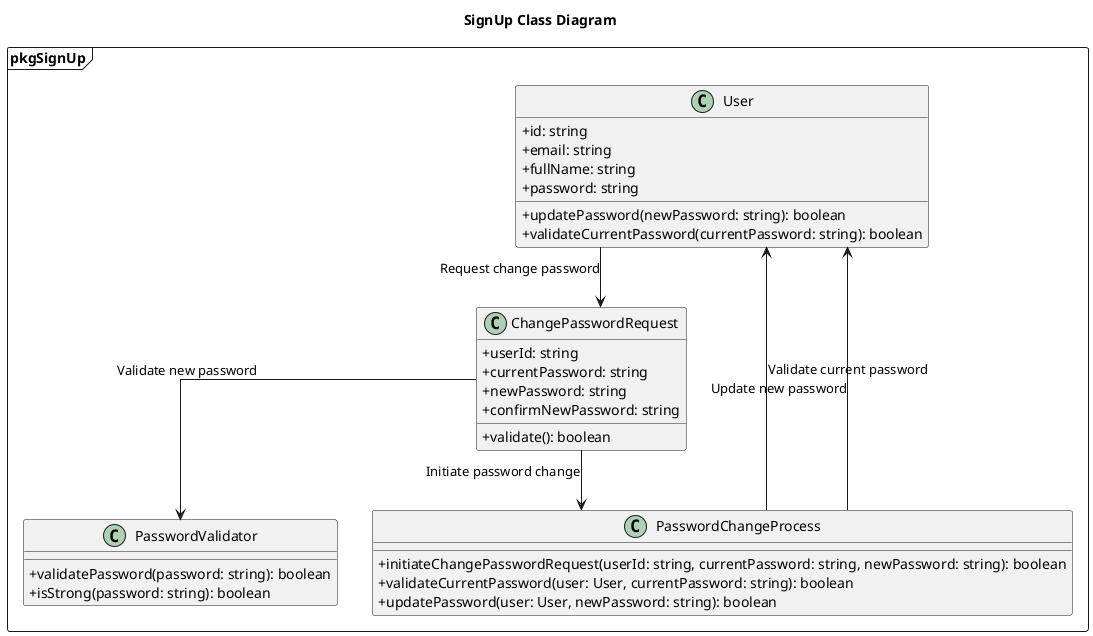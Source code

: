 @startuml SignUpClassDiagram
skinparam classAttributeIconSize 0
skinparam linetype ortho
Title SignUp Class Diagram
'Character	Visibility
'-			private
'#			protected
'~			package private
'+			public

'Extension	<|--	Quan hệ mở rộng từ (là extends hoặc implements nhưng ko có annotations trong code)
'Composition	*--	 Quan hệ gắn kết chặt chẽ : part - of
'Aggregation	o--	Quan hệ liên kết giữa hai thực thể : use, has

' Include các file vào trong file để sử dụng'

package pkgSignUp <<Frame>> {  
    ' Class cho người dùng
class User {
  + id: string
  + email: string
  + fullName: string
  + password: string
  + updatePassword(newPassword: string): boolean
  + validateCurrentPassword(currentPassword: string): boolean
}

' Class yêu cầu thay đổi mật khẩu
class ChangePasswordRequest {
  + userId: string
  + currentPassword: string
  + newPassword: string
  + confirmNewPassword: string
  + validate(): boolean
}

' Class xác thực mật khẩu
class PasswordValidator {
  + validatePassword(password: string): boolean
  + isStrong(password: string): boolean
}

' Class xử lý quá trình thay đổi mật khẩu
class PasswordChangeProcess {
  + initiateChangePasswordRequest(userId: string, currentPassword: string, newPassword: string): boolean
  + validateCurrentPassword(user: User, currentPassword: string): boolean
  + updatePassword(user: User, newPassword: string): boolean
}

' Relationships giữa các lớp
User --> ChangePasswordRequest : "Request change password"
ChangePasswordRequest --> PasswordValidator : "Validate new password"
ChangePasswordRequest --> PasswordChangeProcess : "Initiate password change"
PasswordChangeProcess --> User : "Validate current password"
PasswordChangeProcess --> User : "Update new password"
}
' User: Người dùng nhập mật khẩu cũ, mật khẩu mới và xác nhận mật khẩu trong giao diện màn hình thay đổi mật khẩu (màn hình này không có trong class diagram nhưng thể hiện trong sequence diagram).
' ChangePasswordScreen: Gửi yêu cầu thay đổi mật khẩu đến lớp ChangePasswordRequest.
' ChangePasswordRequest: Kiểm tra tính hợp lệ của mật khẩu mới bằng lớp PasswordValidator.
' PasswordValidator: Trả về kết quả kiểm tra mật khẩu.
' PasswordChangeProcess: Xử lý yêu cầu thay đổi mật khẩu, bao gồm xác thực mật khẩu hiện tại và cập nhật mật khẩu mới cho người dùng.
' Database: Lưu mật khẩu mới vào cơ sở dữ liệu và trả về kết quả xác nhận.
' ChangePasswordScreen: Thông báo cho người dùng về kết quả thành công khi thay đổi mật khẩu.